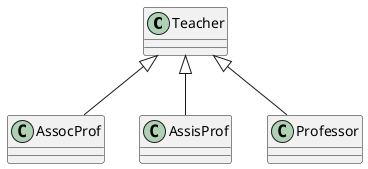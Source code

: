 @startuml
 class Teacher
 class AssocProf
 class AssisProf
 class Professor
 Teacher <|-- AssocProf
 Teacher <|-- AssisProf
 Teacher <|-- Professor
 
@enduml